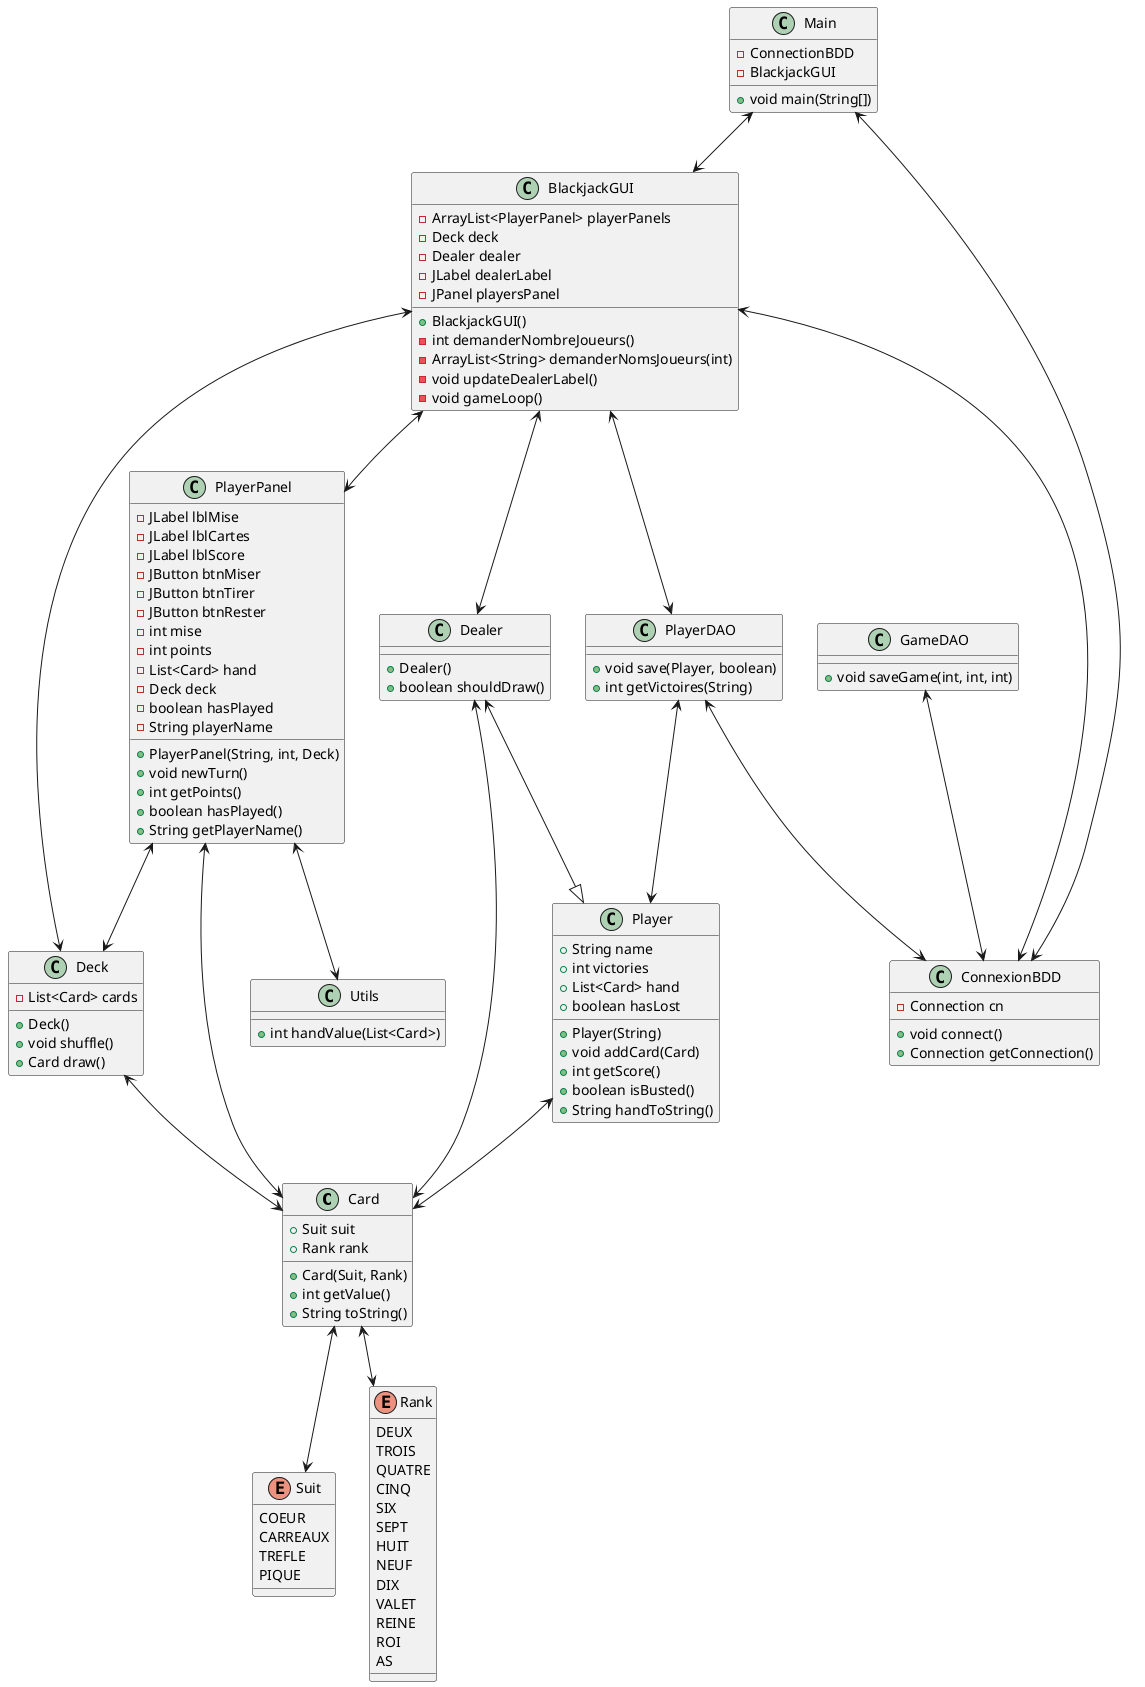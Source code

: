 @startuml

class Card {
    +Suit suit
    +Rank rank
    +Card(Suit, Rank)
    +int getValue()
    +String toString()
}

enum Suit {
    COEUR
    CARREAUX
    TREFLE
    PIQUE
}

enum Rank {
    DEUX
    TROIS
    QUATRE
    CINQ
    SIX
    SEPT
    HUIT
    NEUF
    DIX
    VALET
    REINE
    ROI
    AS
}

class Deck {
    -List<Card> cards
    +Deck()
    +void shuffle()
    +Card draw()
}

class Player {
    +String name
    +int victories
    +List<Card> hand
    +boolean hasLost
    +Player(String)
    +void addCard(Card)
    +int getScore()
    +boolean isBusted()
    +String handToString()
}

class Dealer {
    +Dealer()
    +boolean shouldDraw()
}



class PlayerPanel {
    -JLabel lblMise
    -JLabel lblCartes
    -JLabel lblScore
    -JButton btnMiser
    -JButton btnTirer
    -JButton btnRester
    -int mise
    -int points
    -List<Card> hand
    -Deck deck
    -boolean hasPlayed
    -String playerName
    +PlayerPanel(String, int, Deck)
    +void newTurn()
    +int getPoints()
    +boolean hasPlayed()
    +String getPlayerName()
}

class BlackjackGUI {
    -ArrayList<PlayerPanel> playerPanels
    -Deck deck
    -Dealer dealer
    -JLabel dealerLabel
    -JPanel playersPanel
    +BlackjackGUI()
    -int demanderNombreJoueurs()
    -ArrayList<String> demanderNomsJoueurs(int)
    -void updateDealerLabel()
    -void gameLoop()
}

class PlayerDAO {
    +void save(Player, boolean)
    +int getVictoires(String)
}

class ConnexionBDD {
    -Connection cn
    +void connect()
    +Connection getConnection()
}

class Utils {
    +int handValue(List<Card>)
}

class Main {
    -ConnectionBDD
    -BlackjackGUI
    +void main(String[])
}

class GameDAO {
    +void saveGame(int, int, int)
}

Main <--> ConnexionBDD
Main <--> BlackjackGUI
Card <--> Suit
Card <--> Rank
Dealer <--|> Player
BlackjackGUI <--> PlayerPanel
BlackjackGUI <--> Deck
BlackjackGUI <--> Dealer
BlackjackGUI <--> PlayerDAO
BlackjackGUI <--> ConnexionBDD
PlayerPanel <--> Deck
PlayerPanel <--> Card
PlayerPanel <--> Utils
PlayerDAO <--> Player
PlayerDAO <--> ConnexionBDD
Deck <--> Card
Dealer <--> Card
Player <--> Card
GameDAO <--> ConnexionBDD

@enduml